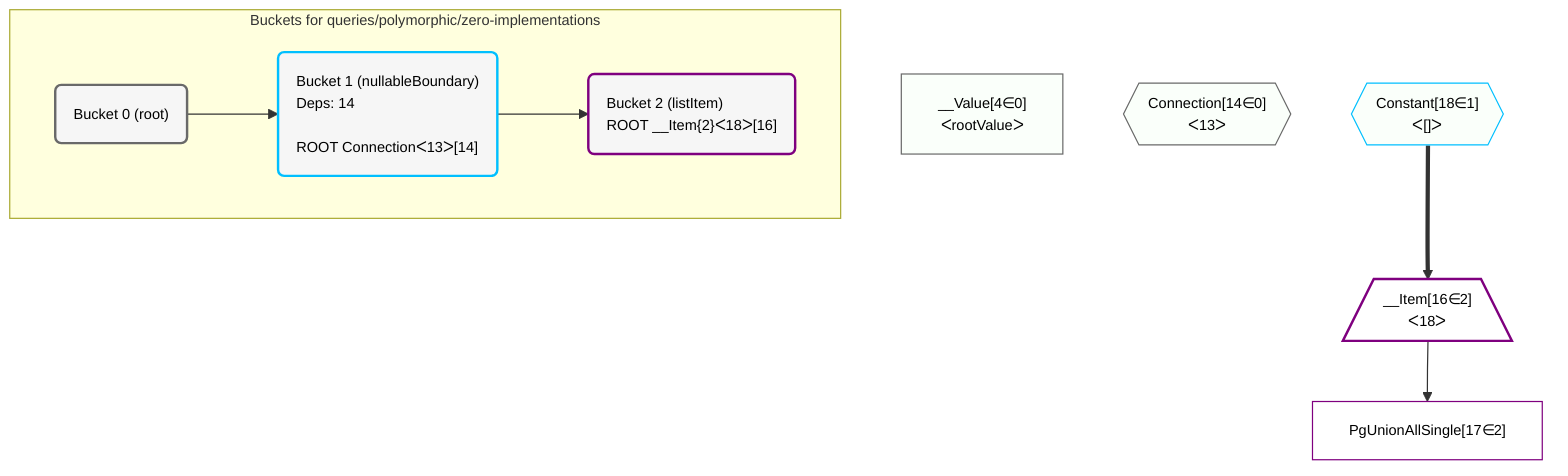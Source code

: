 %%{init: {'themeVariables': { 'fontSize': '12px'}}}%%
graph TD
    classDef path fill:#eee,stroke:#000,color:#000
    classDef plan fill:#fff,stroke-width:1px,color:#000
    classDef itemplan fill:#fff,stroke-width:2px,color:#000
    classDef unbatchedplan fill:#dff,stroke-width:1px,color:#000
    classDef sideeffectplan fill:#fcc,stroke-width:2px,color:#000
    classDef bucket fill:#f6f6f6,color:#000,stroke-width:2px,text-align:left


    %% plan dependencies
    __Value4["__Value[4∈0]<br />ᐸrootValueᐳ"]:::plan
    Connection14{{"Connection[14∈0]<br />ᐸ13ᐳ"}}:::plan
    Constant18{{"Constant[18∈1]<br />ᐸ[]ᐳ"}}:::plan
    __Item16[/"__Item[16∈2]<br />ᐸ18ᐳ"\]:::itemplan
    Constant18 ==> __Item16
    PgUnionAllSingle17["PgUnionAllSingle[17∈2]"]:::plan
    __Item16 --> PgUnionAllSingle17

    %% define steps

    subgraph "Buckets for queries/polymorphic/zero-implementations"
    Bucket0("Bucket 0 (root)"):::bucket
    classDef bucket0 stroke:#696969
    class Bucket0,__Value4,Connection14 bucket0
    Bucket1("Bucket 1 (nullableBoundary)<br />Deps: 14<br /><br />ROOT Connectionᐸ13ᐳ[14]"):::bucket
    classDef bucket1 stroke:#00bfff
    class Bucket1,Constant18 bucket1
    Bucket2("Bucket 2 (listItem)<br />ROOT __Item{2}ᐸ18ᐳ[16]"):::bucket
    classDef bucket2 stroke:#7f007f
    class Bucket2,__Item16,PgUnionAllSingle17 bucket2
    Bucket0 --> Bucket1
    Bucket1 --> Bucket2
    classDef unary fill:#fafffa,borderWidth:8px
    class __Value4,Connection14,Constant18 unary
    end
